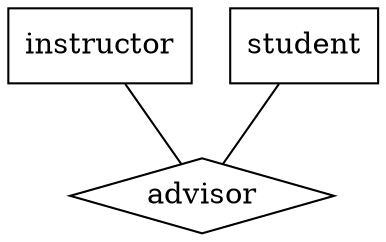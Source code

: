graph G {
instructor [shape=box];
student [shape=box];
advisor [shape=diamond];
instructor -- advisor; 
student -- advisor;
}